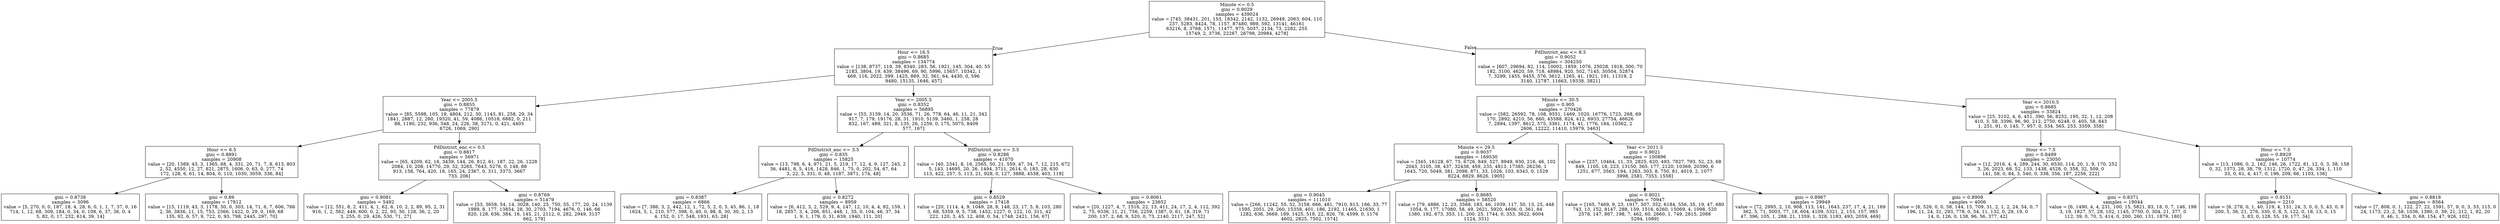 digraph Tree {
node [shape=box] ;
0 [label="Minute <= 0.5\ngini = 0.9029\nsamples = 439024\nvalue = [745, 38431, 201, 153, 18342, 2142, 1132, 26949, 2063, 604, 110\n237, 5283, 8424, 78, 1157, 87480, 989, 592, 13141, 46161\n63216, 8, 3768, 1571, 11477, 975, 5037, 2134, 73, 2282, 255\n15749, 2, 3736, 22267, 26798, 20984, 4278]"] ;
1 [label="Hour <= 16.5\ngini = 0.8685\nsamples = 134774\nvalue = [138, 8737, 119, 39, 8340, 283, 56, 1921, 145, 304, 40, 55\n2183, 3804, 19, 439, 38496, 69, 90, 5996, 15657, 10342, 1\n469, 116, 2022, 399, 1425, 869, 32, 361, 64, 4430, 0, 596\n9480, 15135, 1646, 457]"] ;
0 -> 1 [labeldistance=2.5, labelangle=45, headlabel="True"] ;
2 [label="Year <= 2005.5\ngini = 0.8855\nsamples = 77879\nvalue = [85, 5598, 105, 19, 4804, 212, 30, 1143, 81, 258, 29, 34\n1841, 2887, 12, 260, 19320, 41, 59, 4086, 10518, 6882, 0, 211\n88, 1190, 232, 936, 548, 24, 226, 38, 3171, 0, 421, 4405\n6726, 1069, 290]"] ;
1 -> 2 ;
3 [label="Hour <= 6.5\ngini = 0.8891\nsamples = 20908\nvalue = [20, 1389, 43, 3, 1365, 68, 4, 331, 20, 71, 7, 8, 613, 803\n2, 52, 4550, 12, 27, 821, 2875, 1606, 0, 63, 0, 277, 74\n172, 128, 6, 61, 14, 804, 0, 110, 1030, 3059, 336, 84]"] ;
2 -> 3 ;
4 [label="gini = 0.8738\nsamples = 3096\nvalue = [5, 270, 0, 0, 187, 18, 4, 28, 6, 0, 1, 1, 7, 37, 0, 16\n714, 1, 12, 68, 309, 184, 0, 34, 0, 108, 6, 37, 36, 0, 4\n5, 82, 0, 17, 232, 614, 39, 14]"] ;
3 -> 4 ;
5 [label="gini = 0.89\nsamples = 17812\nvalue = [15, 1119, 43, 3, 1178, 50, 0, 303, 14, 71, 6, 7, 606, 766\n2, 36, 3836, 11, 15, 753, 2566, 1422, 0, 29, 0, 169, 68\n135, 92, 6, 57, 9, 722, 0, 93, 798, 2445, 297, 70]"] ;
3 -> 5 ;
6 [label="PdDistrict_enc <= 0.5\ngini = 0.8817\nsamples = 56971\nvalue = [65, 4209, 62, 16, 3439, 144, 26, 812, 61, 187, 22, 26, 1228\n2084, 10, 208, 14770, 29, 32, 3265, 7643, 5276, 0, 148, 88\n913, 158, 764, 420, 18, 165, 24, 2367, 0, 311, 3375, 3667\n733, 206]"] ;
2 -> 6 ;
7 [label="gini = 0.9081\nsamples = 5492\nvalue = [12, 551, 8, 2, 411, 4, 1, 62, 6, 10, 2, 2, 89, 95, 2, 31\n916, 1, 2, 562, 449, 600, 0, 2, 22, 93, 30, 128, 36, 2, 20\n3, 255, 0, 29, 426, 530, 71, 27]"] ;
6 -> 7 ;
8 [label="gini = 0.8769\nsamples = 51479\nvalue = [53, 3658, 54, 14, 3028, 140, 25, 750, 55, 177, 20, 24, 1139\n1989, 8, 177, 13854, 28, 30, 2703, 7194, 4676, 0, 146, 66\n820, 128, 636, 384, 16, 145, 21, 2112, 0, 282, 2949, 3137\n662, 179]"] ;
6 -> 8 ;
9 [label="Year <= 2005.5\ngini = 0.8352\nsamples = 56895\nvalue = [53, 3139, 14, 20, 3536, 71, 26, 778, 64, 46, 11, 21, 342\n917, 7, 179, 19176, 28, 31, 1910, 5139, 3460, 1, 258, 28\n832, 167, 489, 321, 8, 135, 26, 1259, 0, 175, 5075, 8409\n577, 167]"] ;
1 -> 9 ;
10 [label="PdDistrict_enc <= 3.5\ngini = 0.835\nsamples = 15825\nvalue = [13, 798, 6, 4, 971, 21, 5, 219, 17, 12, 4, 9, 127, 245, 2\n36, 4481, 8, 5, 416, 1428, 846, 1, 75, 0, 202, 54, 67, 64\n3, 22, 5, 331, 0, 48, 1187, 3871, 174, 48]"] ;
9 -> 10 ;
11 [label="gini = 0.8387\nsamples = 6866\nvalue = [7, 386, 3, 2, 442, 12, 1, 72, 5, 2, 0, 5, 45, 86, 1, 18\n1624, 5, 1, 210, 577, 398, 0, 40, 0, 98, 8, 30, 30, 2, 13\n4, 152, 0, 17, 548, 1931, 63, 28]"] ;
10 -> 11 ;
12 [label="gini = 0.8272\nsamples = 8959\nvalue = [6, 412, 3, 2, 529, 9, 4, 147, 12, 10, 4, 4, 82, 159, 1\n18, 2857, 3, 4, 206, 851, 448, 1, 35, 0, 104, 46, 37, 34\n1, 9, 1, 179, 0, 31, 639, 1940, 111, 20]"] ;
10 -> 12 ;
13 [label="PdDistrict_enc <= 3.5\ngini = 0.8286\nsamples = 41070\nvalue = [40, 2341, 8, 16, 2565, 50, 21, 559, 47, 34, 7, 12, 215, 672\n5, 143, 14695, 20, 26, 1494, 3711, 2614, 0, 183, 28, 630\n113, 422, 257, 5, 113, 21, 928, 0, 127, 3888, 4538, 403, 119]"] ;
9 -> 13 ;
14 [label="gini = 0.8529\nsamples = 17418\nvalue = [20, 1114, 4, 9, 1049, 28, 8, 148, 23, 17, 5, 8, 103, 280\n3, 68, 5359, 9, 5, 738, 1452, 1227, 0, 122, 10, 311, 42\n222, 120, 3, 45, 12, 408, 0, 54, 1748, 2421, 156, 67]"] ;
13 -> 14 ;
15 [label="gini = 0.8061\nsamples = 23652\nvalue = [20, 1227, 4, 7, 1516, 22, 13, 411, 24, 17, 2, 4, 112, 392\n2, 75, 9336, 11, 21, 756, 2259, 1387, 0, 61, 18, 319, 71\n200, 137, 2, 68, 9, 520, 0, 73, 2140, 2117, 247, 52]"] ;
13 -> 15 ;
16 [label="PdDistrict_enc <= 8.5\ngini = 0.9052\nsamples = 304250\nvalue = [607, 29694, 82, 114, 10002, 1859, 1076, 25028, 1918, 300, 70\n182, 3100, 4620, 59, 718, 48984, 920, 502, 7145, 30504, 52874\n7, 3299, 1455, 9455, 576, 3612, 1265, 41, 1921, 191, 11319, 2\n3140, 12787, 11663, 19338, 3821]"] ;
0 -> 16 [labeldistance=2.5, labelangle=-45, headlabel="False"] ;
17 [label="Minute <= 30.5\ngini = 0.905\nsamples = 270426\nvalue = [582, 26592, 78, 108, 9551, 1469, 1020, 16776, 1723, 268, 69\n170, 2892, 4210, 56, 660, 45588, 824, 412, 6933, 27754, 46626\n7, 2894, 1397, 8612, 575, 3361, 1174, 41, 1776, 184, 10362, 2\n2606, 12222, 11410, 15979, 3463]"] ;
16 -> 17 ;
18 [label="Minute <= 29.5\ngini = 0.9037\nsamples = 169530\nvalue = [345, 16128, 67, 75, 6726, 849, 527, 8949, 930, 216, 46, 102\n2043, 3105, 38, 437, 32438, 459, 235, 4813, 17385, 26236, 1\n1643, 720, 5049, 381, 2098, 871, 33, 1026, 103, 6343, 0, 1529\n8224, 8829, 8626, 1905]"] ;
17 -> 18 ;
19 [label="gini = 0.9045\nsamples = 111010\nvalue = [266, 11242, 55, 52, 3158, 666, 481, 7910, 813, 166, 33, 77\n1595, 2051, 29, 260, 15358, 401, 186, 2192, 11465, 21630, 1\n1282, 636, 3669, 189, 1425, 518, 22, 826, 78, 4599, 0, 1176\n4602, 2825, 7502, 1574]"] ;
18 -> 19 ;
20 [label="gini = 0.8685\nsamples = 58520\nvalue = [79, 4886, 12, 23, 3568, 183, 46, 1039, 117, 50, 13, 25, 448\n1054, 9, 177, 17080, 58, 49, 2621, 5920, 4606, 0, 361, 84\n1380, 192, 673, 353, 11, 200, 25, 1744, 0, 353, 3622, 6004\n1124, 331]"] ;
18 -> 20 ;
21 [label="Year <= 2011.5\ngini = 0.9021\nsamples = 100896\nvalue = [237, 10464, 11, 33, 2825, 620, 493, 7827, 793, 52, 23, 68\n849, 1105, 18, 223, 13150, 365, 177, 2120, 10369, 20390, 6\n1251, 677, 3563, 194, 1263, 303, 8, 750, 81, 4019, 2, 1077\n3998, 2581, 7353, 1558]"] ;
17 -> 21 ;
22 [label="gini = 0.9021\nsamples = 70947\nvalue = [165, 7469, 9, 23, 1917, 507, 352, 6184, 556, 35, 19, 47, 680\n743, 13, 152, 8147, 288, 159, 1516, 6260, 15069, 4, 1098, 520\n2578, 147, 867, 198, 7, 462, 60, 2660, 1, 749, 2815, 2088\n5294, 1089]"] ;
21 -> 22 ;
23 [label="gini = 0.8967\nsamples = 29949\nvalue = [72, 2995, 2, 10, 908, 113, 141, 1643, 237, 17, 4, 21, 169\n362, 5, 71, 5003, 77, 18, 604, 4109, 5321, 2, 153, 157, 985\n47, 396, 105, 1, 288, 21, 1359, 1, 328, 1183, 493, 2059, 469]"] ;
21 -> 23 ;
24 [label="Year <= 2010.5\ngini = 0.8685\nsamples = 33824\nvalue = [25, 3102, 4, 6, 451, 390, 56, 8252, 195, 32, 1, 12, 208\n410, 3, 58, 3396, 96, 90, 212, 2750, 6248, 0, 405, 58, 843\n1, 251, 91, 0, 145, 7, 957, 0, 534, 565, 253, 3359, 358]"] ;
16 -> 24 ;
25 [label="Hour <= 7.5\ngini = 0.8499\nsamples = 23050\nvalue = [12, 2016, 4, 4, 289, 244, 30, 6530, 114, 20, 1, 9, 170, 252\n3, 26, 2023, 68, 52, 133, 1438, 4528, 0, 358, 32, 509, 0\n141, 58, 0, 84, 3, 540, 0, 338, 356, 187, 2256, 222]"] ;
24 -> 25 ;
26 [label="gini = 0.8908\nsamples = 4006\nvalue = [6, 526, 0, 0, 58, 144, 15, 709, 31, 2, 1, 2, 24, 54, 0, 7\n196, 11, 24, 31, 293, 778, 0, 54, 11, 132, 0, 29, 19, 0\n14, 0, 126, 0, 138, 96, 56, 377, 42]"] ;
25 -> 26 ;
27 [label="gini = 0.8371\nsamples = 19044\nvalue = [6, 1490, 4, 4, 231, 100, 15, 5821, 83, 18, 0, 7, 146, 198\n3, 19, 1827, 57, 28, 102, 1145, 3750, 0, 304, 21, 377, 0\n112, 39, 0, 70, 3, 414, 0, 200, 260, 131, 1879, 180]"] ;
25 -> 27 ;
28 [label="Hour <= 7.5\ngini = 0.8929\nsamples = 10774\nvalue = [13, 1086, 0, 2, 162, 146, 26, 1722, 81, 12, 0, 3, 38, 158\n0, 32, 1373, 28, 38, 79, 1312, 1720, 0, 47, 26, 334, 1, 110\n33, 0, 61, 4, 417, 0, 196, 209, 66, 1103, 136]"] ;
24 -> 28 ;
29 [label="gini = 0.9151\nsamples = 2210\nvalue = [6, 278, 0, 1, 40, 119, 4, 131, 24, 3, 0, 0, 5, 43, 0, 8\n200, 5, 36, 21, 276, 330, 0, 8, 5, 122, 0, 18, 13, 0, 15\n3, 83, 0, 128, 55, 19, 177, 34]"] ;
28 -> 29 ;
30 [label="gini = 0.8818\nsamples = 8564\nvalue = [7, 808, 0, 1, 122, 27, 22, 1591, 57, 9, 0, 3, 33, 115, 0\n24, 1173, 23, 2, 58, 1036, 1390, 0, 39, 21, 212, 1, 92, 20\n0, 46, 1, 334, 0, 68, 154, 47, 926, 102]"] ;
28 -> 30 ;
}